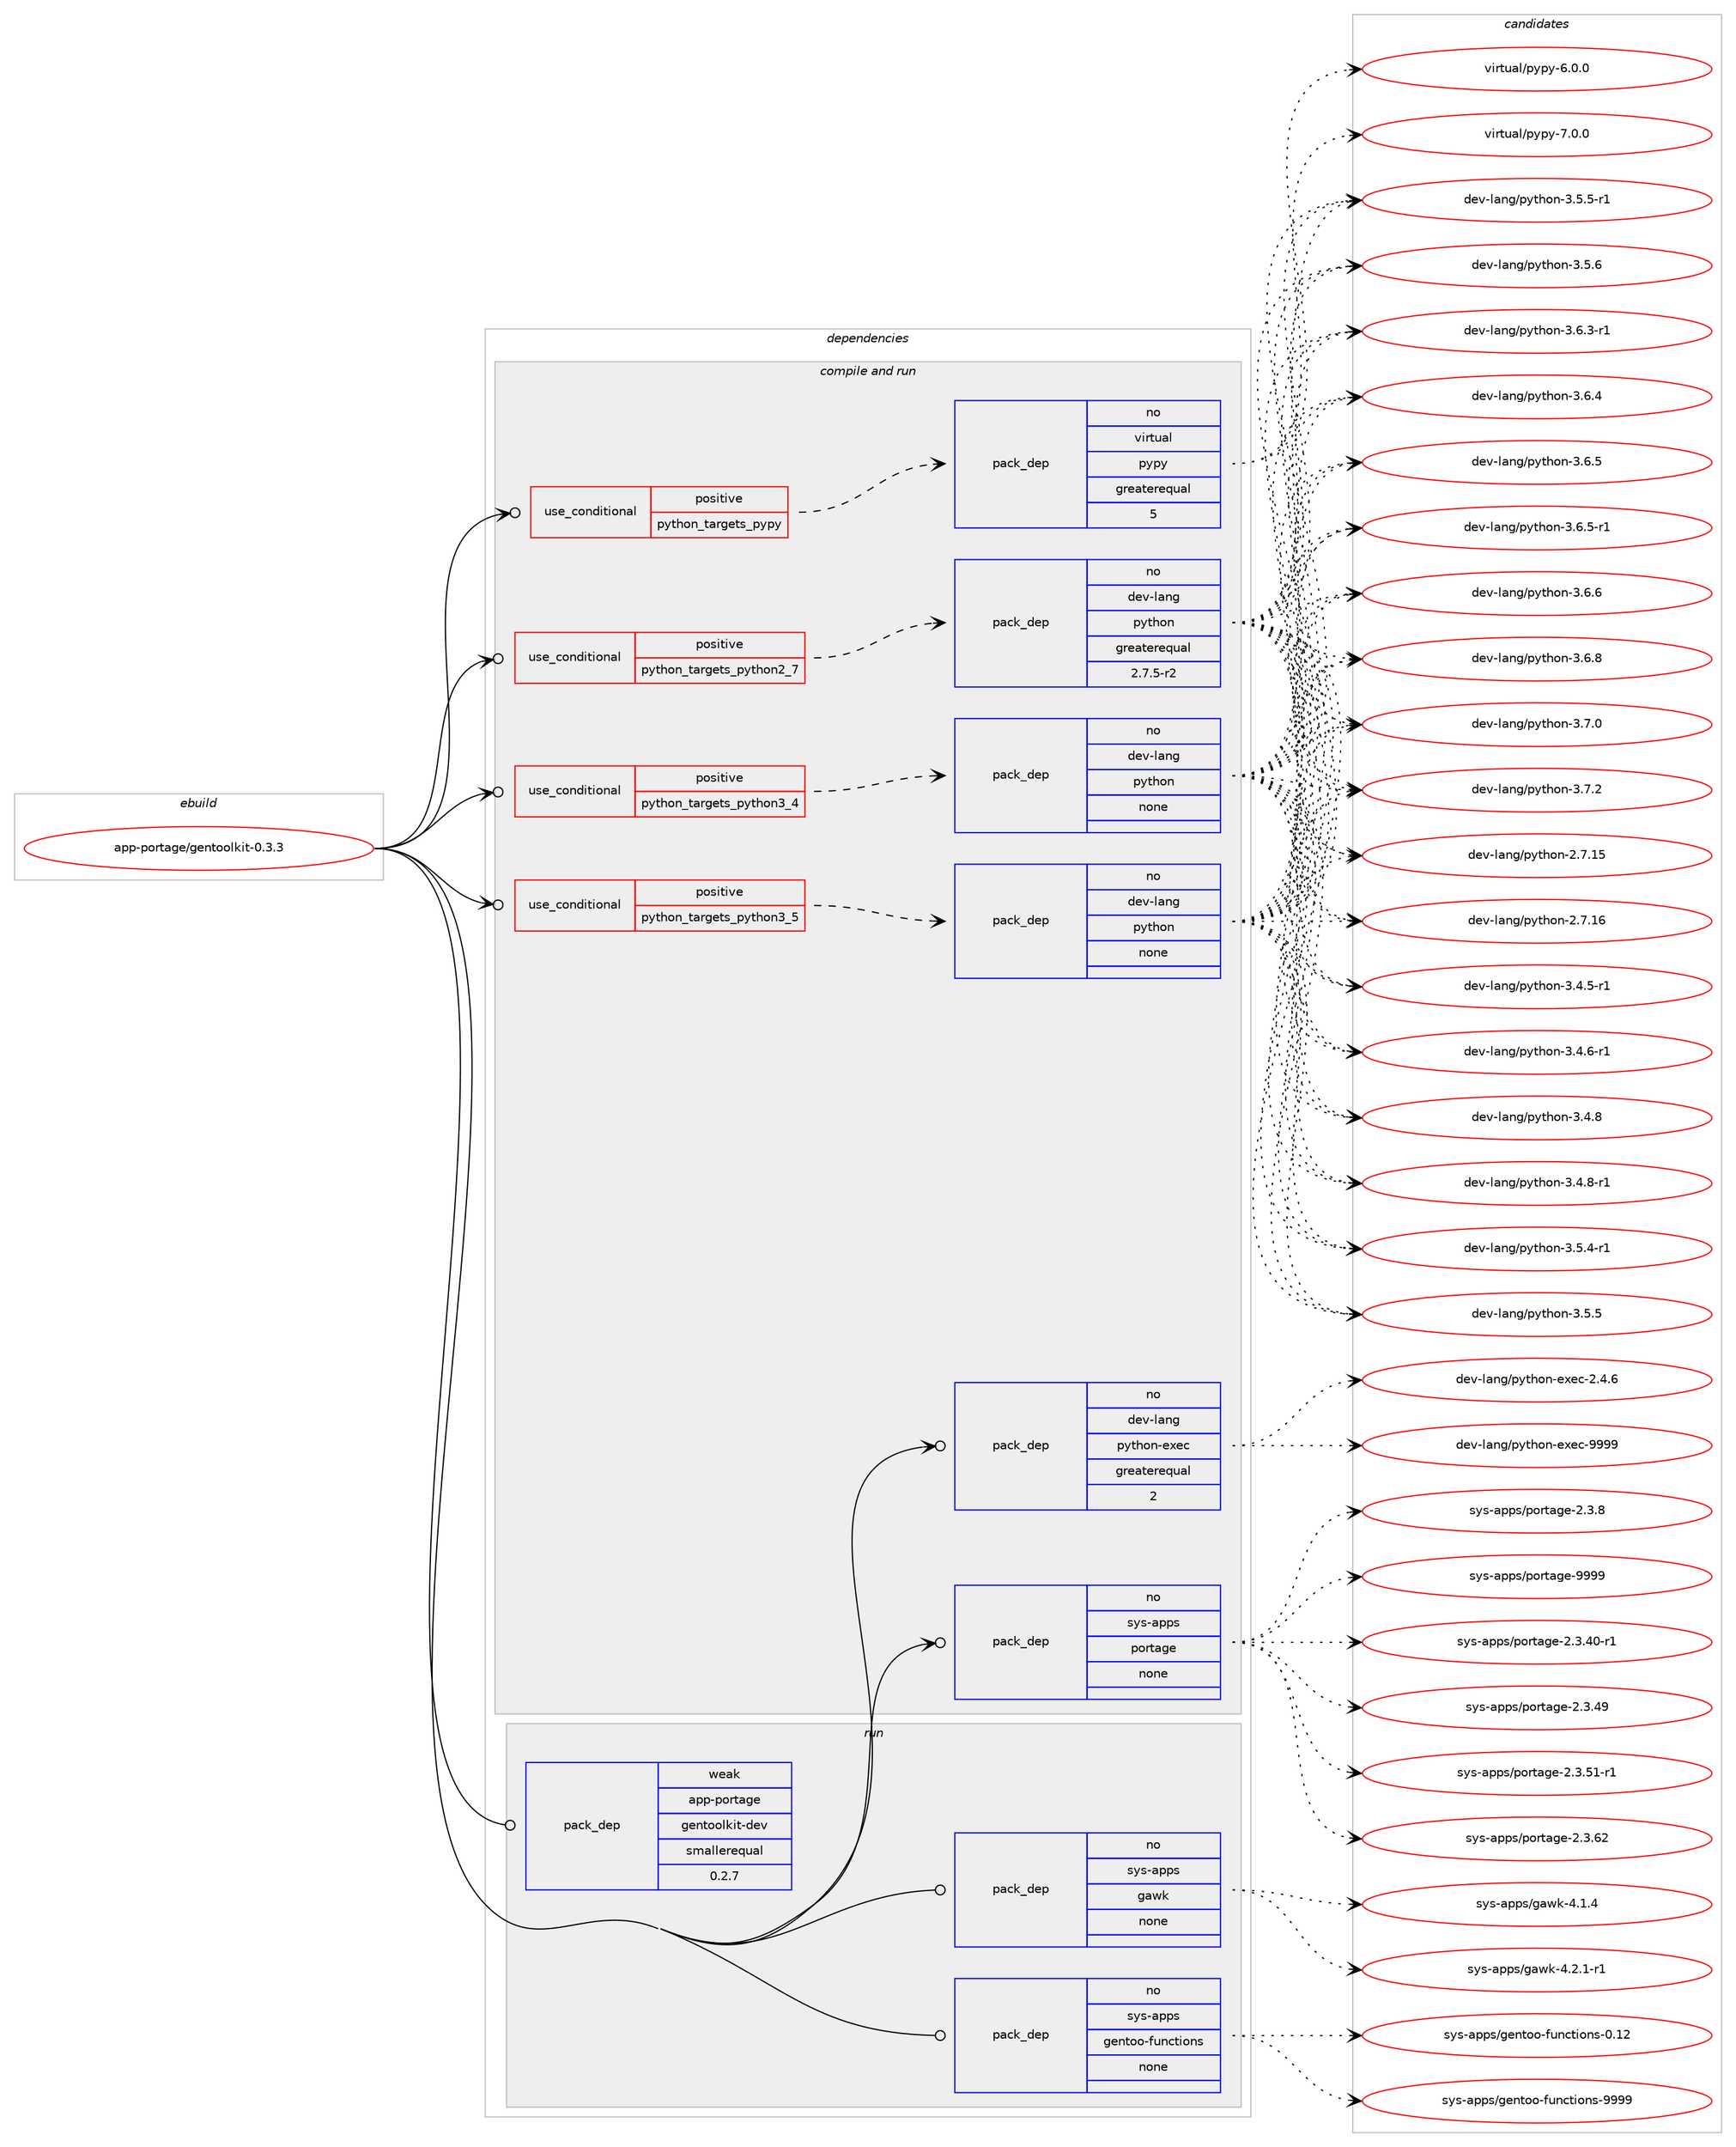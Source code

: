 digraph prolog {

# *************
# Graph options
# *************

newrank=true;
concentrate=true;
compound=true;
graph [rankdir=LR,fontname=Helvetica,fontsize=10,ranksep=1.5];#, ranksep=2.5, nodesep=0.2];
edge  [arrowhead=vee];
node  [fontname=Helvetica,fontsize=10];

# **********
# The ebuild
# **********

subgraph cluster_leftcol {
color=gray;
rank=same;
label=<<i>ebuild</i>>;
id [label="app-portage/gentoolkit-0.3.3", color=red, width=4, href="../app-portage/gentoolkit-0.3.3.svg"];
}

# ****************
# The dependencies
# ****************

subgraph cluster_midcol {
color=gray;
label=<<i>dependencies</i>>;
subgraph cluster_compile {
fillcolor="#eeeeee";
style=filled;
label=<<i>compile</i>>;
}
subgraph cluster_compileandrun {
fillcolor="#eeeeee";
style=filled;
label=<<i>compile and run</i>>;
subgraph cond354860 {
dependency1305891 [label=<<TABLE BORDER="0" CELLBORDER="1" CELLSPACING="0" CELLPADDING="4"><TR><TD ROWSPAN="3" CELLPADDING="10">use_conditional</TD></TR><TR><TD>positive</TD></TR><TR><TD>python_targets_pypy</TD></TR></TABLE>>, shape=none, color=red];
subgraph pack930647 {
dependency1305892 [label=<<TABLE BORDER="0" CELLBORDER="1" CELLSPACING="0" CELLPADDING="4" WIDTH="220"><TR><TD ROWSPAN="6" CELLPADDING="30">pack_dep</TD></TR><TR><TD WIDTH="110">no</TD></TR><TR><TD>virtual</TD></TR><TR><TD>pypy</TD></TR><TR><TD>greaterequal</TD></TR><TR><TD>5</TD></TR></TABLE>>, shape=none, color=blue];
}
dependency1305891:e -> dependency1305892:w [weight=20,style="dashed",arrowhead="vee"];
}
id:e -> dependency1305891:w [weight=20,style="solid",arrowhead="odotvee"];
subgraph cond354861 {
dependency1305893 [label=<<TABLE BORDER="0" CELLBORDER="1" CELLSPACING="0" CELLPADDING="4"><TR><TD ROWSPAN="3" CELLPADDING="10">use_conditional</TD></TR><TR><TD>positive</TD></TR><TR><TD>python_targets_python2_7</TD></TR></TABLE>>, shape=none, color=red];
subgraph pack930648 {
dependency1305894 [label=<<TABLE BORDER="0" CELLBORDER="1" CELLSPACING="0" CELLPADDING="4" WIDTH="220"><TR><TD ROWSPAN="6" CELLPADDING="30">pack_dep</TD></TR><TR><TD WIDTH="110">no</TD></TR><TR><TD>dev-lang</TD></TR><TR><TD>python</TD></TR><TR><TD>greaterequal</TD></TR><TR><TD>2.7.5-r2</TD></TR></TABLE>>, shape=none, color=blue];
}
dependency1305893:e -> dependency1305894:w [weight=20,style="dashed",arrowhead="vee"];
}
id:e -> dependency1305893:w [weight=20,style="solid",arrowhead="odotvee"];
subgraph cond354862 {
dependency1305895 [label=<<TABLE BORDER="0" CELLBORDER="1" CELLSPACING="0" CELLPADDING="4"><TR><TD ROWSPAN="3" CELLPADDING="10">use_conditional</TD></TR><TR><TD>positive</TD></TR><TR><TD>python_targets_python3_4</TD></TR></TABLE>>, shape=none, color=red];
subgraph pack930649 {
dependency1305896 [label=<<TABLE BORDER="0" CELLBORDER="1" CELLSPACING="0" CELLPADDING="4" WIDTH="220"><TR><TD ROWSPAN="6" CELLPADDING="30">pack_dep</TD></TR><TR><TD WIDTH="110">no</TD></TR><TR><TD>dev-lang</TD></TR><TR><TD>python</TD></TR><TR><TD>none</TD></TR><TR><TD></TD></TR></TABLE>>, shape=none, color=blue];
}
dependency1305895:e -> dependency1305896:w [weight=20,style="dashed",arrowhead="vee"];
}
id:e -> dependency1305895:w [weight=20,style="solid",arrowhead="odotvee"];
subgraph cond354863 {
dependency1305897 [label=<<TABLE BORDER="0" CELLBORDER="1" CELLSPACING="0" CELLPADDING="4"><TR><TD ROWSPAN="3" CELLPADDING="10">use_conditional</TD></TR><TR><TD>positive</TD></TR><TR><TD>python_targets_python3_5</TD></TR></TABLE>>, shape=none, color=red];
subgraph pack930650 {
dependency1305898 [label=<<TABLE BORDER="0" CELLBORDER="1" CELLSPACING="0" CELLPADDING="4" WIDTH="220"><TR><TD ROWSPAN="6" CELLPADDING="30">pack_dep</TD></TR><TR><TD WIDTH="110">no</TD></TR><TR><TD>dev-lang</TD></TR><TR><TD>python</TD></TR><TR><TD>none</TD></TR><TR><TD></TD></TR></TABLE>>, shape=none, color=blue];
}
dependency1305897:e -> dependency1305898:w [weight=20,style="dashed",arrowhead="vee"];
}
id:e -> dependency1305897:w [weight=20,style="solid",arrowhead="odotvee"];
subgraph pack930651 {
dependency1305899 [label=<<TABLE BORDER="0" CELLBORDER="1" CELLSPACING="0" CELLPADDING="4" WIDTH="220"><TR><TD ROWSPAN="6" CELLPADDING="30">pack_dep</TD></TR><TR><TD WIDTH="110">no</TD></TR><TR><TD>dev-lang</TD></TR><TR><TD>python-exec</TD></TR><TR><TD>greaterequal</TD></TR><TR><TD>2</TD></TR></TABLE>>, shape=none, color=blue];
}
id:e -> dependency1305899:w [weight=20,style="solid",arrowhead="odotvee"];
subgraph pack930652 {
dependency1305900 [label=<<TABLE BORDER="0" CELLBORDER="1" CELLSPACING="0" CELLPADDING="4" WIDTH="220"><TR><TD ROWSPAN="6" CELLPADDING="30">pack_dep</TD></TR><TR><TD WIDTH="110">no</TD></TR><TR><TD>sys-apps</TD></TR><TR><TD>portage</TD></TR><TR><TD>none</TD></TR><TR><TD></TD></TR></TABLE>>, shape=none, color=blue];
}
id:e -> dependency1305900:w [weight=20,style="solid",arrowhead="odotvee"];
}
subgraph cluster_run {
fillcolor="#eeeeee";
style=filled;
label=<<i>run</i>>;
subgraph pack930653 {
dependency1305901 [label=<<TABLE BORDER="0" CELLBORDER="1" CELLSPACING="0" CELLPADDING="4" WIDTH="220"><TR><TD ROWSPAN="6" CELLPADDING="30">pack_dep</TD></TR><TR><TD WIDTH="110">no</TD></TR><TR><TD>sys-apps</TD></TR><TR><TD>gawk</TD></TR><TR><TD>none</TD></TR><TR><TD></TD></TR></TABLE>>, shape=none, color=blue];
}
id:e -> dependency1305901:w [weight=20,style="solid",arrowhead="odot"];
subgraph pack930654 {
dependency1305902 [label=<<TABLE BORDER="0" CELLBORDER="1" CELLSPACING="0" CELLPADDING="4" WIDTH="220"><TR><TD ROWSPAN="6" CELLPADDING="30">pack_dep</TD></TR><TR><TD WIDTH="110">no</TD></TR><TR><TD>sys-apps</TD></TR><TR><TD>gentoo-functions</TD></TR><TR><TD>none</TD></TR><TR><TD></TD></TR></TABLE>>, shape=none, color=blue];
}
id:e -> dependency1305902:w [weight=20,style="solid",arrowhead="odot"];
subgraph pack930655 {
dependency1305903 [label=<<TABLE BORDER="0" CELLBORDER="1" CELLSPACING="0" CELLPADDING="4" WIDTH="220"><TR><TD ROWSPAN="6" CELLPADDING="30">pack_dep</TD></TR><TR><TD WIDTH="110">weak</TD></TR><TR><TD>app-portage</TD></TR><TR><TD>gentoolkit-dev</TD></TR><TR><TD>smallerequal</TD></TR><TR><TD>0.2.7</TD></TR></TABLE>>, shape=none, color=blue];
}
id:e -> dependency1305903:w [weight=20,style="solid",arrowhead="odot"];
}
}

# **************
# The candidates
# **************

subgraph cluster_choices {
rank=same;
color=gray;
label=<<i>candidates</i>>;

subgraph choice930647 {
color=black;
nodesep=1;
choice1181051141161179710847112121112121455446484648 [label="virtual/pypy-6.0.0", color=red, width=4,href="../virtual/pypy-6.0.0.svg"];
choice1181051141161179710847112121112121455546484648 [label="virtual/pypy-7.0.0", color=red, width=4,href="../virtual/pypy-7.0.0.svg"];
dependency1305892:e -> choice1181051141161179710847112121112121455446484648:w [style=dotted,weight="100"];
dependency1305892:e -> choice1181051141161179710847112121112121455546484648:w [style=dotted,weight="100"];
}
subgraph choice930648 {
color=black;
nodesep=1;
choice10010111845108971101034711212111610411111045504655464953 [label="dev-lang/python-2.7.15", color=red, width=4,href="../dev-lang/python-2.7.15.svg"];
choice10010111845108971101034711212111610411111045504655464954 [label="dev-lang/python-2.7.16", color=red, width=4,href="../dev-lang/python-2.7.16.svg"];
choice1001011184510897110103471121211161041111104551465246534511449 [label="dev-lang/python-3.4.5-r1", color=red, width=4,href="../dev-lang/python-3.4.5-r1.svg"];
choice1001011184510897110103471121211161041111104551465246544511449 [label="dev-lang/python-3.4.6-r1", color=red, width=4,href="../dev-lang/python-3.4.6-r1.svg"];
choice100101118451089711010347112121116104111110455146524656 [label="dev-lang/python-3.4.8", color=red, width=4,href="../dev-lang/python-3.4.8.svg"];
choice1001011184510897110103471121211161041111104551465246564511449 [label="dev-lang/python-3.4.8-r1", color=red, width=4,href="../dev-lang/python-3.4.8-r1.svg"];
choice1001011184510897110103471121211161041111104551465346524511449 [label="dev-lang/python-3.5.4-r1", color=red, width=4,href="../dev-lang/python-3.5.4-r1.svg"];
choice100101118451089711010347112121116104111110455146534653 [label="dev-lang/python-3.5.5", color=red, width=4,href="../dev-lang/python-3.5.5.svg"];
choice1001011184510897110103471121211161041111104551465346534511449 [label="dev-lang/python-3.5.5-r1", color=red, width=4,href="../dev-lang/python-3.5.5-r1.svg"];
choice100101118451089711010347112121116104111110455146534654 [label="dev-lang/python-3.5.6", color=red, width=4,href="../dev-lang/python-3.5.6.svg"];
choice1001011184510897110103471121211161041111104551465446514511449 [label="dev-lang/python-3.6.3-r1", color=red, width=4,href="../dev-lang/python-3.6.3-r1.svg"];
choice100101118451089711010347112121116104111110455146544652 [label="dev-lang/python-3.6.4", color=red, width=4,href="../dev-lang/python-3.6.4.svg"];
choice100101118451089711010347112121116104111110455146544653 [label="dev-lang/python-3.6.5", color=red, width=4,href="../dev-lang/python-3.6.5.svg"];
choice1001011184510897110103471121211161041111104551465446534511449 [label="dev-lang/python-3.6.5-r1", color=red, width=4,href="../dev-lang/python-3.6.5-r1.svg"];
choice100101118451089711010347112121116104111110455146544654 [label="dev-lang/python-3.6.6", color=red, width=4,href="../dev-lang/python-3.6.6.svg"];
choice100101118451089711010347112121116104111110455146544656 [label="dev-lang/python-3.6.8", color=red, width=4,href="../dev-lang/python-3.6.8.svg"];
choice100101118451089711010347112121116104111110455146554648 [label="dev-lang/python-3.7.0", color=red, width=4,href="../dev-lang/python-3.7.0.svg"];
choice100101118451089711010347112121116104111110455146554650 [label="dev-lang/python-3.7.2", color=red, width=4,href="../dev-lang/python-3.7.2.svg"];
dependency1305894:e -> choice10010111845108971101034711212111610411111045504655464953:w [style=dotted,weight="100"];
dependency1305894:e -> choice10010111845108971101034711212111610411111045504655464954:w [style=dotted,weight="100"];
dependency1305894:e -> choice1001011184510897110103471121211161041111104551465246534511449:w [style=dotted,weight="100"];
dependency1305894:e -> choice1001011184510897110103471121211161041111104551465246544511449:w [style=dotted,weight="100"];
dependency1305894:e -> choice100101118451089711010347112121116104111110455146524656:w [style=dotted,weight="100"];
dependency1305894:e -> choice1001011184510897110103471121211161041111104551465246564511449:w [style=dotted,weight="100"];
dependency1305894:e -> choice1001011184510897110103471121211161041111104551465346524511449:w [style=dotted,weight="100"];
dependency1305894:e -> choice100101118451089711010347112121116104111110455146534653:w [style=dotted,weight="100"];
dependency1305894:e -> choice1001011184510897110103471121211161041111104551465346534511449:w [style=dotted,weight="100"];
dependency1305894:e -> choice100101118451089711010347112121116104111110455146534654:w [style=dotted,weight="100"];
dependency1305894:e -> choice1001011184510897110103471121211161041111104551465446514511449:w [style=dotted,weight="100"];
dependency1305894:e -> choice100101118451089711010347112121116104111110455146544652:w [style=dotted,weight="100"];
dependency1305894:e -> choice100101118451089711010347112121116104111110455146544653:w [style=dotted,weight="100"];
dependency1305894:e -> choice1001011184510897110103471121211161041111104551465446534511449:w [style=dotted,weight="100"];
dependency1305894:e -> choice100101118451089711010347112121116104111110455146544654:w [style=dotted,weight="100"];
dependency1305894:e -> choice100101118451089711010347112121116104111110455146544656:w [style=dotted,weight="100"];
dependency1305894:e -> choice100101118451089711010347112121116104111110455146554648:w [style=dotted,weight="100"];
dependency1305894:e -> choice100101118451089711010347112121116104111110455146554650:w [style=dotted,weight="100"];
}
subgraph choice930649 {
color=black;
nodesep=1;
choice10010111845108971101034711212111610411111045504655464953 [label="dev-lang/python-2.7.15", color=red, width=4,href="../dev-lang/python-2.7.15.svg"];
choice10010111845108971101034711212111610411111045504655464954 [label="dev-lang/python-2.7.16", color=red, width=4,href="../dev-lang/python-2.7.16.svg"];
choice1001011184510897110103471121211161041111104551465246534511449 [label="dev-lang/python-3.4.5-r1", color=red, width=4,href="../dev-lang/python-3.4.5-r1.svg"];
choice1001011184510897110103471121211161041111104551465246544511449 [label="dev-lang/python-3.4.6-r1", color=red, width=4,href="../dev-lang/python-3.4.6-r1.svg"];
choice100101118451089711010347112121116104111110455146524656 [label="dev-lang/python-3.4.8", color=red, width=4,href="../dev-lang/python-3.4.8.svg"];
choice1001011184510897110103471121211161041111104551465246564511449 [label="dev-lang/python-3.4.8-r1", color=red, width=4,href="../dev-lang/python-3.4.8-r1.svg"];
choice1001011184510897110103471121211161041111104551465346524511449 [label="dev-lang/python-3.5.4-r1", color=red, width=4,href="../dev-lang/python-3.5.4-r1.svg"];
choice100101118451089711010347112121116104111110455146534653 [label="dev-lang/python-3.5.5", color=red, width=4,href="../dev-lang/python-3.5.5.svg"];
choice1001011184510897110103471121211161041111104551465346534511449 [label="dev-lang/python-3.5.5-r1", color=red, width=4,href="../dev-lang/python-3.5.5-r1.svg"];
choice100101118451089711010347112121116104111110455146534654 [label="dev-lang/python-3.5.6", color=red, width=4,href="../dev-lang/python-3.5.6.svg"];
choice1001011184510897110103471121211161041111104551465446514511449 [label="dev-lang/python-3.6.3-r1", color=red, width=4,href="../dev-lang/python-3.6.3-r1.svg"];
choice100101118451089711010347112121116104111110455146544652 [label="dev-lang/python-3.6.4", color=red, width=4,href="../dev-lang/python-3.6.4.svg"];
choice100101118451089711010347112121116104111110455146544653 [label="dev-lang/python-3.6.5", color=red, width=4,href="../dev-lang/python-3.6.5.svg"];
choice1001011184510897110103471121211161041111104551465446534511449 [label="dev-lang/python-3.6.5-r1", color=red, width=4,href="../dev-lang/python-3.6.5-r1.svg"];
choice100101118451089711010347112121116104111110455146544654 [label="dev-lang/python-3.6.6", color=red, width=4,href="../dev-lang/python-3.6.6.svg"];
choice100101118451089711010347112121116104111110455146544656 [label="dev-lang/python-3.6.8", color=red, width=4,href="../dev-lang/python-3.6.8.svg"];
choice100101118451089711010347112121116104111110455146554648 [label="dev-lang/python-3.7.0", color=red, width=4,href="../dev-lang/python-3.7.0.svg"];
choice100101118451089711010347112121116104111110455146554650 [label="dev-lang/python-3.7.2", color=red, width=4,href="../dev-lang/python-3.7.2.svg"];
dependency1305896:e -> choice10010111845108971101034711212111610411111045504655464953:w [style=dotted,weight="100"];
dependency1305896:e -> choice10010111845108971101034711212111610411111045504655464954:w [style=dotted,weight="100"];
dependency1305896:e -> choice1001011184510897110103471121211161041111104551465246534511449:w [style=dotted,weight="100"];
dependency1305896:e -> choice1001011184510897110103471121211161041111104551465246544511449:w [style=dotted,weight="100"];
dependency1305896:e -> choice100101118451089711010347112121116104111110455146524656:w [style=dotted,weight="100"];
dependency1305896:e -> choice1001011184510897110103471121211161041111104551465246564511449:w [style=dotted,weight="100"];
dependency1305896:e -> choice1001011184510897110103471121211161041111104551465346524511449:w [style=dotted,weight="100"];
dependency1305896:e -> choice100101118451089711010347112121116104111110455146534653:w [style=dotted,weight="100"];
dependency1305896:e -> choice1001011184510897110103471121211161041111104551465346534511449:w [style=dotted,weight="100"];
dependency1305896:e -> choice100101118451089711010347112121116104111110455146534654:w [style=dotted,weight="100"];
dependency1305896:e -> choice1001011184510897110103471121211161041111104551465446514511449:w [style=dotted,weight="100"];
dependency1305896:e -> choice100101118451089711010347112121116104111110455146544652:w [style=dotted,weight="100"];
dependency1305896:e -> choice100101118451089711010347112121116104111110455146544653:w [style=dotted,weight="100"];
dependency1305896:e -> choice1001011184510897110103471121211161041111104551465446534511449:w [style=dotted,weight="100"];
dependency1305896:e -> choice100101118451089711010347112121116104111110455146544654:w [style=dotted,weight="100"];
dependency1305896:e -> choice100101118451089711010347112121116104111110455146544656:w [style=dotted,weight="100"];
dependency1305896:e -> choice100101118451089711010347112121116104111110455146554648:w [style=dotted,weight="100"];
dependency1305896:e -> choice100101118451089711010347112121116104111110455146554650:w [style=dotted,weight="100"];
}
subgraph choice930650 {
color=black;
nodesep=1;
choice10010111845108971101034711212111610411111045504655464953 [label="dev-lang/python-2.7.15", color=red, width=4,href="../dev-lang/python-2.7.15.svg"];
choice10010111845108971101034711212111610411111045504655464954 [label="dev-lang/python-2.7.16", color=red, width=4,href="../dev-lang/python-2.7.16.svg"];
choice1001011184510897110103471121211161041111104551465246534511449 [label="dev-lang/python-3.4.5-r1", color=red, width=4,href="../dev-lang/python-3.4.5-r1.svg"];
choice1001011184510897110103471121211161041111104551465246544511449 [label="dev-lang/python-3.4.6-r1", color=red, width=4,href="../dev-lang/python-3.4.6-r1.svg"];
choice100101118451089711010347112121116104111110455146524656 [label="dev-lang/python-3.4.8", color=red, width=4,href="../dev-lang/python-3.4.8.svg"];
choice1001011184510897110103471121211161041111104551465246564511449 [label="dev-lang/python-3.4.8-r1", color=red, width=4,href="../dev-lang/python-3.4.8-r1.svg"];
choice1001011184510897110103471121211161041111104551465346524511449 [label="dev-lang/python-3.5.4-r1", color=red, width=4,href="../dev-lang/python-3.5.4-r1.svg"];
choice100101118451089711010347112121116104111110455146534653 [label="dev-lang/python-3.5.5", color=red, width=4,href="../dev-lang/python-3.5.5.svg"];
choice1001011184510897110103471121211161041111104551465346534511449 [label="dev-lang/python-3.5.5-r1", color=red, width=4,href="../dev-lang/python-3.5.5-r1.svg"];
choice100101118451089711010347112121116104111110455146534654 [label="dev-lang/python-3.5.6", color=red, width=4,href="../dev-lang/python-3.5.6.svg"];
choice1001011184510897110103471121211161041111104551465446514511449 [label="dev-lang/python-3.6.3-r1", color=red, width=4,href="../dev-lang/python-3.6.3-r1.svg"];
choice100101118451089711010347112121116104111110455146544652 [label="dev-lang/python-3.6.4", color=red, width=4,href="../dev-lang/python-3.6.4.svg"];
choice100101118451089711010347112121116104111110455146544653 [label="dev-lang/python-3.6.5", color=red, width=4,href="../dev-lang/python-3.6.5.svg"];
choice1001011184510897110103471121211161041111104551465446534511449 [label="dev-lang/python-3.6.5-r1", color=red, width=4,href="../dev-lang/python-3.6.5-r1.svg"];
choice100101118451089711010347112121116104111110455146544654 [label="dev-lang/python-3.6.6", color=red, width=4,href="../dev-lang/python-3.6.6.svg"];
choice100101118451089711010347112121116104111110455146544656 [label="dev-lang/python-3.6.8", color=red, width=4,href="../dev-lang/python-3.6.8.svg"];
choice100101118451089711010347112121116104111110455146554648 [label="dev-lang/python-3.7.0", color=red, width=4,href="../dev-lang/python-3.7.0.svg"];
choice100101118451089711010347112121116104111110455146554650 [label="dev-lang/python-3.7.2", color=red, width=4,href="../dev-lang/python-3.7.2.svg"];
dependency1305898:e -> choice10010111845108971101034711212111610411111045504655464953:w [style=dotted,weight="100"];
dependency1305898:e -> choice10010111845108971101034711212111610411111045504655464954:w [style=dotted,weight="100"];
dependency1305898:e -> choice1001011184510897110103471121211161041111104551465246534511449:w [style=dotted,weight="100"];
dependency1305898:e -> choice1001011184510897110103471121211161041111104551465246544511449:w [style=dotted,weight="100"];
dependency1305898:e -> choice100101118451089711010347112121116104111110455146524656:w [style=dotted,weight="100"];
dependency1305898:e -> choice1001011184510897110103471121211161041111104551465246564511449:w [style=dotted,weight="100"];
dependency1305898:e -> choice1001011184510897110103471121211161041111104551465346524511449:w [style=dotted,weight="100"];
dependency1305898:e -> choice100101118451089711010347112121116104111110455146534653:w [style=dotted,weight="100"];
dependency1305898:e -> choice1001011184510897110103471121211161041111104551465346534511449:w [style=dotted,weight="100"];
dependency1305898:e -> choice100101118451089711010347112121116104111110455146534654:w [style=dotted,weight="100"];
dependency1305898:e -> choice1001011184510897110103471121211161041111104551465446514511449:w [style=dotted,weight="100"];
dependency1305898:e -> choice100101118451089711010347112121116104111110455146544652:w [style=dotted,weight="100"];
dependency1305898:e -> choice100101118451089711010347112121116104111110455146544653:w [style=dotted,weight="100"];
dependency1305898:e -> choice1001011184510897110103471121211161041111104551465446534511449:w [style=dotted,weight="100"];
dependency1305898:e -> choice100101118451089711010347112121116104111110455146544654:w [style=dotted,weight="100"];
dependency1305898:e -> choice100101118451089711010347112121116104111110455146544656:w [style=dotted,weight="100"];
dependency1305898:e -> choice100101118451089711010347112121116104111110455146554648:w [style=dotted,weight="100"];
dependency1305898:e -> choice100101118451089711010347112121116104111110455146554650:w [style=dotted,weight="100"];
}
subgraph choice930651 {
color=black;
nodesep=1;
choice1001011184510897110103471121211161041111104510112010199455046524654 [label="dev-lang/python-exec-2.4.6", color=red, width=4,href="../dev-lang/python-exec-2.4.6.svg"];
choice10010111845108971101034711212111610411111045101120101994557575757 [label="dev-lang/python-exec-9999", color=red, width=4,href="../dev-lang/python-exec-9999.svg"];
dependency1305899:e -> choice1001011184510897110103471121211161041111104510112010199455046524654:w [style=dotted,weight="100"];
dependency1305899:e -> choice10010111845108971101034711212111610411111045101120101994557575757:w [style=dotted,weight="100"];
}
subgraph choice930652 {
color=black;
nodesep=1;
choice11512111545971121121154711211111411697103101455046514652484511449 [label="sys-apps/portage-2.3.40-r1", color=red, width=4,href="../sys-apps/portage-2.3.40-r1.svg"];
choice1151211154597112112115471121111141169710310145504651465257 [label="sys-apps/portage-2.3.49", color=red, width=4,href="../sys-apps/portage-2.3.49.svg"];
choice11512111545971121121154711211111411697103101455046514653494511449 [label="sys-apps/portage-2.3.51-r1", color=red, width=4,href="../sys-apps/portage-2.3.51-r1.svg"];
choice1151211154597112112115471121111141169710310145504651465450 [label="sys-apps/portage-2.3.62", color=red, width=4,href="../sys-apps/portage-2.3.62.svg"];
choice11512111545971121121154711211111411697103101455046514656 [label="sys-apps/portage-2.3.8", color=red, width=4,href="../sys-apps/portage-2.3.8.svg"];
choice115121115459711211211547112111114116971031014557575757 [label="sys-apps/portage-9999", color=red, width=4,href="../sys-apps/portage-9999.svg"];
dependency1305900:e -> choice11512111545971121121154711211111411697103101455046514652484511449:w [style=dotted,weight="100"];
dependency1305900:e -> choice1151211154597112112115471121111141169710310145504651465257:w [style=dotted,weight="100"];
dependency1305900:e -> choice11512111545971121121154711211111411697103101455046514653494511449:w [style=dotted,weight="100"];
dependency1305900:e -> choice1151211154597112112115471121111141169710310145504651465450:w [style=dotted,weight="100"];
dependency1305900:e -> choice11512111545971121121154711211111411697103101455046514656:w [style=dotted,weight="100"];
dependency1305900:e -> choice115121115459711211211547112111114116971031014557575757:w [style=dotted,weight="100"];
}
subgraph choice930653 {
color=black;
nodesep=1;
choice11512111545971121121154710397119107455246494652 [label="sys-apps/gawk-4.1.4", color=red, width=4,href="../sys-apps/gawk-4.1.4.svg"];
choice115121115459711211211547103971191074552465046494511449 [label="sys-apps/gawk-4.2.1-r1", color=red, width=4,href="../sys-apps/gawk-4.2.1-r1.svg"];
dependency1305901:e -> choice11512111545971121121154710397119107455246494652:w [style=dotted,weight="100"];
dependency1305901:e -> choice115121115459711211211547103971191074552465046494511449:w [style=dotted,weight="100"];
}
subgraph choice930654 {
color=black;
nodesep=1;
choice11512111545971121121154710310111011611111145102117110991161051111101154548464950 [label="sys-apps/gentoo-functions-0.12", color=red, width=4,href="../sys-apps/gentoo-functions-0.12.svg"];
choice11512111545971121121154710310111011611111145102117110991161051111101154557575757 [label="sys-apps/gentoo-functions-9999", color=red, width=4,href="../sys-apps/gentoo-functions-9999.svg"];
dependency1305902:e -> choice11512111545971121121154710310111011611111145102117110991161051111101154548464950:w [style=dotted,weight="100"];
dependency1305902:e -> choice11512111545971121121154710310111011611111145102117110991161051111101154557575757:w [style=dotted,weight="100"];
}
subgraph choice930655 {
color=black;
nodesep=1;
}
}

}
